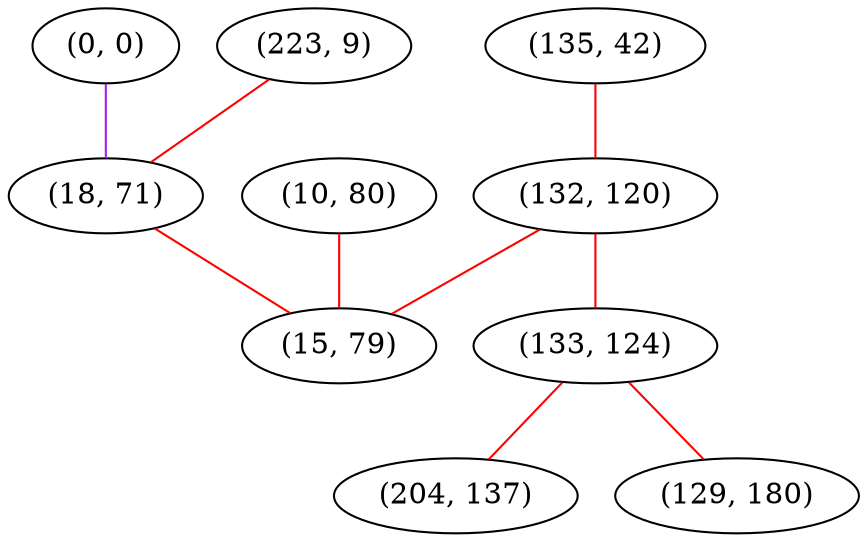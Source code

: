 graph "" {
"(0, 0)";
"(223, 9)";
"(10, 80)";
"(18, 71)";
"(135, 42)";
"(132, 120)";
"(133, 124)";
"(204, 137)";
"(15, 79)";
"(129, 180)";
"(0, 0)" -- "(18, 71)"  [color=purple, key=0, weight=4];
"(223, 9)" -- "(18, 71)"  [color=red, key=0, weight=1];
"(10, 80)" -- "(15, 79)"  [color=red, key=0, weight=1];
"(18, 71)" -- "(15, 79)"  [color=red, key=0, weight=1];
"(135, 42)" -- "(132, 120)"  [color=red, key=0, weight=1];
"(132, 120)" -- "(133, 124)"  [color=red, key=0, weight=1];
"(132, 120)" -- "(15, 79)"  [color=red, key=0, weight=1];
"(133, 124)" -- "(204, 137)"  [color=red, key=0, weight=1];
"(133, 124)" -- "(129, 180)"  [color=red, key=0, weight=1];
}
